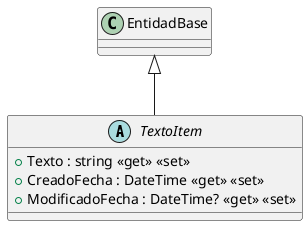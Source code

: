 @startuml
abstract class TextoItem {
    + Texto : string <<get>> <<set>>
    + CreadoFecha : DateTime <<get>> <<set>>
    + ModificadoFecha : DateTime? <<get>> <<set>>
}
EntidadBase <|-- TextoItem
@enduml
